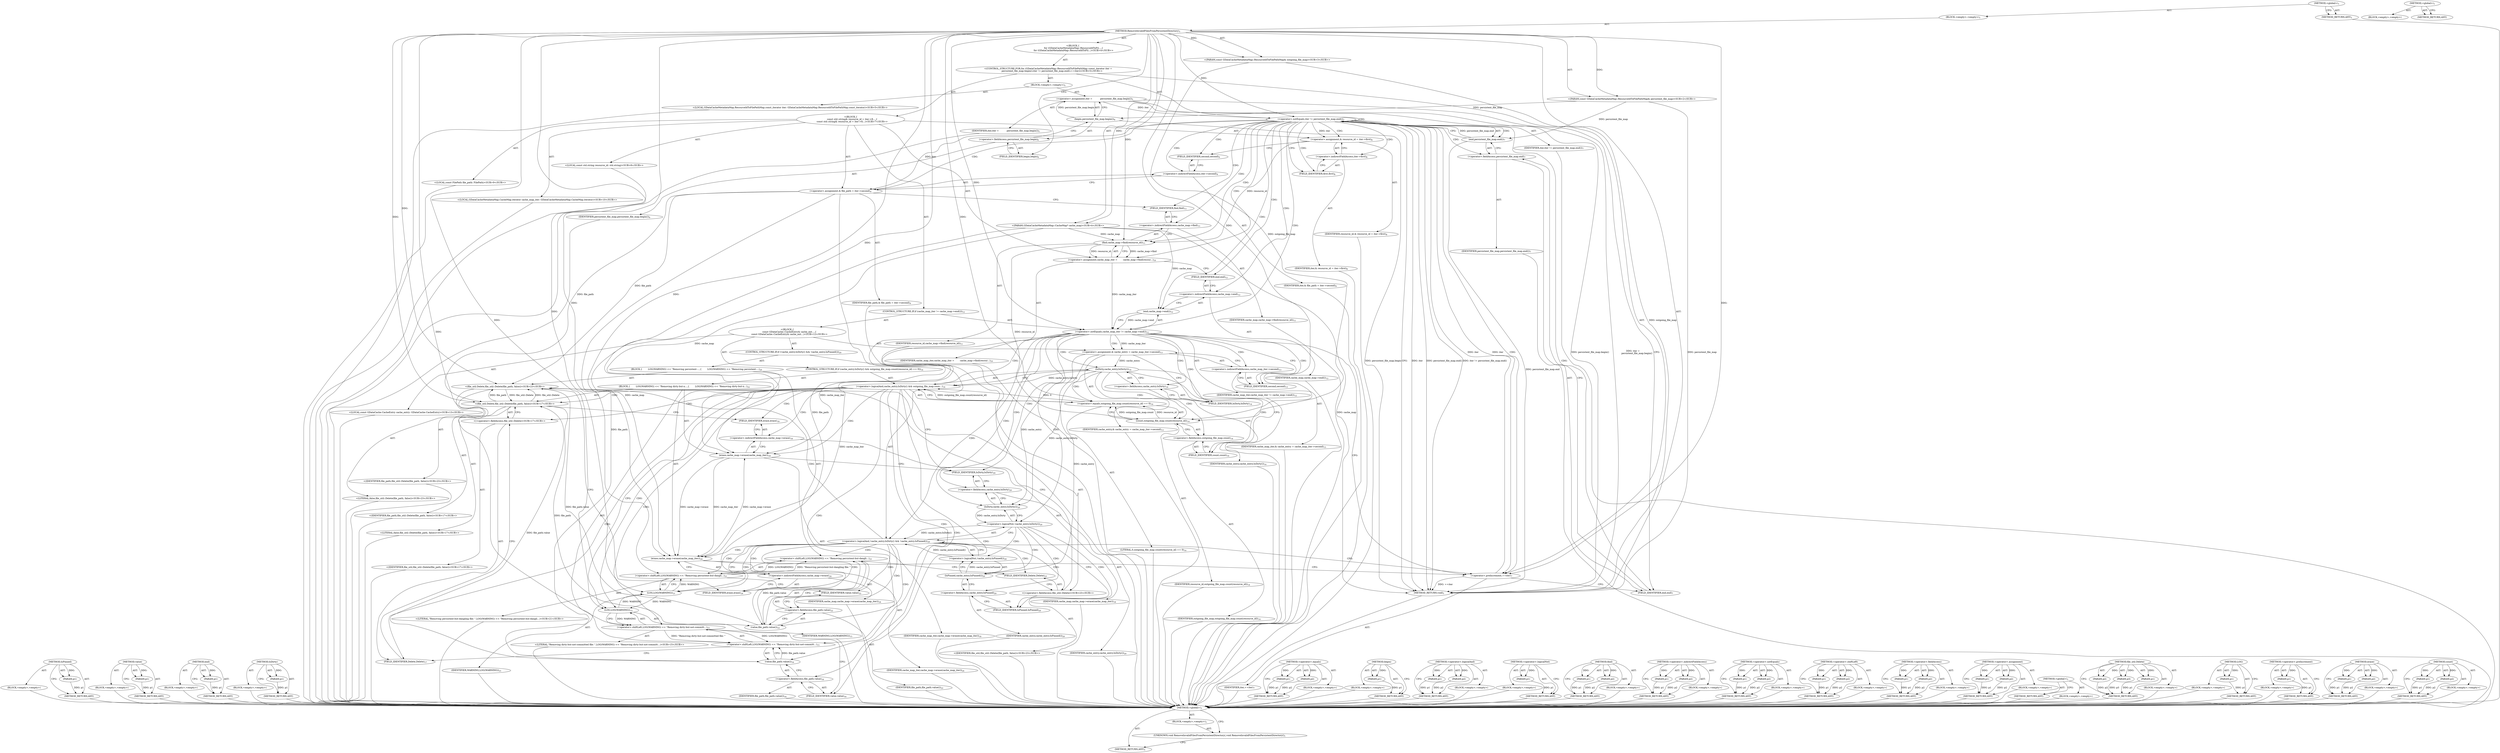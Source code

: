 digraph "&lt;global&gt;" {
vulnerable_251 [label=<(METHOD,IsPinned)>];
vulnerable_252 [label=<(PARAM,p1)>];
vulnerable_253 [label=<(BLOCK,&lt;empty&gt;,&lt;empty&gt;)>];
vulnerable_254 [label=<(METHOD_RETURN,ANY)>];
vulnerable_232 [label=<(METHOD,value)>];
vulnerable_233 [label=<(PARAM,p1)>];
vulnerable_234 [label=<(BLOCK,&lt;empty&gt;,&lt;empty&gt;)>];
vulnerable_235 [label=<(METHOD_RETURN,ANY)>];
vulnerable_186 [label=<(METHOD,end)>];
vulnerable_187 [label=<(PARAM,p1)>];
vulnerable_188 [label=<(BLOCK,&lt;empty&gt;,&lt;empty&gt;)>];
vulnerable_189 [label=<(METHOD_RETURN,ANY)>];
vulnerable_209 [label=<(METHOD,IsDirty)>];
vulnerable_210 [label=<(PARAM,p1)>];
vulnerable_211 [label=<(BLOCK,&lt;empty&gt;,&lt;empty&gt;)>];
vulnerable_212 [label=<(METHOD_RETURN,ANY)>];
vulnerable_6 [label=<(METHOD,&lt;global&gt;)<SUB>1</SUB>>];
vulnerable_7 [label=<(BLOCK,&lt;empty&gt;,&lt;empty&gt;)<SUB>1</SUB>>];
vulnerable_8 [label=<(METHOD,RemoveInvalidFilesFromPersistentDirectory)<SUB>1</SUB>>];
vulnerable_9 [label="<(PARAM,const GDataCacheMetadataMap::ResourceIdToFilePathMap&amp; persistent_file_map)<SUB>2</SUB>>"];
vulnerable_10 [label="<(PARAM,const GDataCacheMetadataMap::ResourceIdToFilePathMap&amp; outgoing_file_map)<SUB>3</SUB>>"];
vulnerable_11 [label="<(PARAM,GDataCacheMetadataMap::CacheMap* cache_map)<SUB>4</SUB>>"];
vulnerable_12 [label="<(BLOCK,{
  for (GDataCacheMetadataMap::ResourceIdToFil...,{
  for (GDataCacheMetadataMap::ResourceIdToFil...)<SUB>4</SUB>>"];
vulnerable_13 [label="<(CONTROL_STRUCTURE,FOR,for (GDataCacheMetadataMap::ResourceIdToFilePathMap::const_iterator iter =
           persistent_file_map.begin();iter != persistent_file_map.end();++iter))<SUB>5</SUB>>"];
vulnerable_14 [label=<(BLOCK,&lt;empty&gt;,&lt;empty&gt;)<SUB>5</SUB>>];
vulnerable_15 [label="<(LOCAL,GDataCacheMetadataMap.ResourceIdToFilePathMap.const_iterator iter: GDataCacheMetadataMap.ResourceIdToFilePathMap.const_iterator)<SUB>5</SUB>>"];
vulnerable_16 [label=<(&lt;operator&gt;.assignment,iter =
           persistent_file_map.begin())<SUB>5</SUB>>];
vulnerable_17 [label=<(IDENTIFIER,iter,iter =
           persistent_file_map.begin())<SUB>5</SUB>>];
vulnerable_18 [label=<(begin,persistent_file_map.begin())<SUB>6</SUB>>];
vulnerable_19 [label=<(&lt;operator&gt;.fieldAccess,persistent_file_map.begin)<SUB>6</SUB>>];
vulnerable_20 [label=<(IDENTIFIER,persistent_file_map,persistent_file_map.begin())<SUB>6</SUB>>];
vulnerable_21 [label=<(FIELD_IDENTIFIER,begin,begin)<SUB>6</SUB>>];
vulnerable_22 [label=<(&lt;operator&gt;.notEquals,iter != persistent_file_map.end())<SUB>7</SUB>>];
vulnerable_23 [label=<(IDENTIFIER,iter,iter != persistent_file_map.end())<SUB>7</SUB>>];
vulnerable_24 [label=<(end,persistent_file_map.end())<SUB>7</SUB>>];
vulnerable_25 [label=<(&lt;operator&gt;.fieldAccess,persistent_file_map.end)<SUB>7</SUB>>];
vulnerable_26 [label=<(IDENTIFIER,persistent_file_map,persistent_file_map.end())<SUB>7</SUB>>];
vulnerable_27 [label=<(FIELD_IDENTIFIER,end,end)<SUB>7</SUB>>];
vulnerable_28 [label=<(&lt;operator&gt;.preIncrement,++iter)<SUB>7</SUB>>];
vulnerable_29 [label=<(IDENTIFIER,iter,++iter)<SUB>7</SUB>>];
vulnerable_30 [label="<(BLOCK,{
    const std::string&amp; resource_id = iter-&gt;fi...,{
    const std::string&amp; resource_id = iter-&gt;fi...)<SUB>7</SUB>>"];
vulnerable_31 [label="<(LOCAL,const std.string resource_id: std.string)<SUB>8</SUB>>"];
vulnerable_32 [label=<(&lt;operator&gt;.assignment,&amp; resource_id = iter-&gt;first)<SUB>8</SUB>>];
vulnerable_33 [label=<(IDENTIFIER,resource_id,&amp; resource_id = iter-&gt;first)<SUB>8</SUB>>];
vulnerable_34 [label=<(&lt;operator&gt;.indirectFieldAccess,iter-&gt;first)<SUB>8</SUB>>];
vulnerable_35 [label=<(IDENTIFIER,iter,&amp; resource_id = iter-&gt;first)<SUB>8</SUB>>];
vulnerable_36 [label=<(FIELD_IDENTIFIER,first,first)<SUB>8</SUB>>];
vulnerable_37 [label="<(LOCAL,const FilePath file_path: FilePath)<SUB>9</SUB>>"];
vulnerable_38 [label=<(&lt;operator&gt;.assignment,&amp; file_path = iter-&gt;second)<SUB>9</SUB>>];
vulnerable_39 [label=<(IDENTIFIER,file_path,&amp; file_path = iter-&gt;second)<SUB>9</SUB>>];
vulnerable_40 [label=<(&lt;operator&gt;.indirectFieldAccess,iter-&gt;second)<SUB>9</SUB>>];
vulnerable_41 [label=<(IDENTIFIER,iter,&amp; file_path = iter-&gt;second)<SUB>9</SUB>>];
vulnerable_42 [label=<(FIELD_IDENTIFIER,second,second)<SUB>9</SUB>>];
vulnerable_43 [label="<(LOCAL,GDataCacheMetadataMap.CacheMap.iterator cache_map_iter: GDataCacheMetadataMap.CacheMap.iterator)<SUB>10</SUB>>"];
vulnerable_44 [label=<(&lt;operator&gt;.assignment,cache_map_iter =
        cache_map-&gt;find(resour...)<SUB>10</SUB>>];
vulnerable_45 [label=<(IDENTIFIER,cache_map_iter,cache_map_iter =
        cache_map-&gt;find(resour...)<SUB>10</SUB>>];
vulnerable_46 [label=<(find,cache_map-&gt;find(resource_id))<SUB>11</SUB>>];
vulnerable_47 [label=<(&lt;operator&gt;.indirectFieldAccess,cache_map-&gt;find)<SUB>11</SUB>>];
vulnerable_48 [label=<(IDENTIFIER,cache_map,cache_map-&gt;find(resource_id))<SUB>11</SUB>>];
vulnerable_49 [label=<(FIELD_IDENTIFIER,find,find)<SUB>11</SUB>>];
vulnerable_50 [label=<(IDENTIFIER,resource_id,cache_map-&gt;find(resource_id))<SUB>11</SUB>>];
vulnerable_51 [label=<(CONTROL_STRUCTURE,IF,if (cache_map_iter != cache_map-&gt;end()))<SUB>12</SUB>>];
vulnerable_52 [label=<(&lt;operator&gt;.notEquals,cache_map_iter != cache_map-&gt;end())<SUB>12</SUB>>];
vulnerable_53 [label=<(IDENTIFIER,cache_map_iter,cache_map_iter != cache_map-&gt;end())<SUB>12</SUB>>];
vulnerable_54 [label=<(end,cache_map-&gt;end())<SUB>12</SUB>>];
vulnerable_55 [label=<(&lt;operator&gt;.indirectFieldAccess,cache_map-&gt;end)<SUB>12</SUB>>];
vulnerable_56 [label=<(IDENTIFIER,cache_map,cache_map-&gt;end())<SUB>12</SUB>>];
vulnerable_57 [label=<(FIELD_IDENTIFIER,end,end)<SUB>12</SUB>>];
vulnerable_58 [label="<(BLOCK,{
      const GDataCache::CacheEntry&amp; cache_ent...,{
      const GDataCache::CacheEntry&amp; cache_ent...)<SUB>12</SUB>>"];
vulnerable_59 [label="<(LOCAL,const GDataCache.CacheEntry cache_entry: GDataCache.CacheEntry)<SUB>13</SUB>>"];
vulnerable_60 [label=<(&lt;operator&gt;.assignment,&amp; cache_entry = cache_map_iter-&gt;second)<SUB>13</SUB>>];
vulnerable_61 [label=<(IDENTIFIER,cache_entry,&amp; cache_entry = cache_map_iter-&gt;second)<SUB>13</SUB>>];
vulnerable_62 [label=<(&lt;operator&gt;.indirectFieldAccess,cache_map_iter-&gt;second)<SUB>13</SUB>>];
vulnerable_63 [label=<(IDENTIFIER,cache_map_iter,&amp; cache_entry = cache_map_iter-&gt;second)<SUB>13</SUB>>];
vulnerable_64 [label=<(FIELD_IDENTIFIER,second,second)<SUB>13</SUB>>];
vulnerable_65 [label=<(CONTROL_STRUCTURE,IF,if (cache_entry.IsDirty() &amp;&amp; outgoing_file_map.count(resource_id) == 0))<SUB>14</SUB>>];
vulnerable_66 [label=<(&lt;operator&gt;.logicalAnd,cache_entry.IsDirty() &amp;&amp; outgoing_file_map.coun...)<SUB>14</SUB>>];
vulnerable_67 [label=<(IsDirty,cache_entry.IsDirty())<SUB>14</SUB>>];
vulnerable_68 [label=<(&lt;operator&gt;.fieldAccess,cache_entry.IsDirty)<SUB>14</SUB>>];
vulnerable_69 [label=<(IDENTIFIER,cache_entry,cache_entry.IsDirty())<SUB>14</SUB>>];
vulnerable_70 [label=<(FIELD_IDENTIFIER,IsDirty,IsDirty)<SUB>14</SUB>>];
vulnerable_71 [label=<(&lt;operator&gt;.equals,outgoing_file_map.count(resource_id) == 0)<SUB>14</SUB>>];
vulnerable_72 [label=<(count,outgoing_file_map.count(resource_id))<SUB>14</SUB>>];
vulnerable_73 [label=<(&lt;operator&gt;.fieldAccess,outgoing_file_map.count)<SUB>14</SUB>>];
vulnerable_74 [label=<(IDENTIFIER,outgoing_file_map,outgoing_file_map.count(resource_id))<SUB>14</SUB>>];
vulnerable_75 [label=<(FIELD_IDENTIFIER,count,count)<SUB>14</SUB>>];
vulnerable_76 [label=<(IDENTIFIER,resource_id,outgoing_file_map.count(resource_id))<SUB>14</SUB>>];
vulnerable_77 [label=<(LITERAL,0,outgoing_file_map.count(resource_id) == 0)<SUB>14</SUB>>];
vulnerable_78 [label=<(BLOCK,{
        LOG(WARNING) &lt;&lt; &quot;Removing dirty-but-n...,{
        LOG(WARNING) &lt;&lt; &quot;Removing dirty-but-n...)<SUB>14</SUB>>];
vulnerable_79 [label=<(&lt;operator&gt;.shiftLeft,LOG(WARNING) &lt;&lt; &quot;Removing dirty-but-not-committ...)<SUB>15</SUB>>];
vulnerable_80 [label=<(&lt;operator&gt;.shiftLeft,LOG(WARNING) &lt;&lt; &quot;Removing dirty-but-not-committ...)<SUB>15</SUB>>];
vulnerable_81 [label=<(LOG,LOG(WARNING))<SUB>15</SUB>>];
vulnerable_82 [label=<(IDENTIFIER,WARNING,LOG(WARNING))<SUB>15</SUB>>];
vulnerable_83 [label="<(LITERAL,&quot;Removing dirty-but-not-committed file: &quot;,LOG(WARNING) &lt;&lt; &quot;Removing dirty-but-not-committ...)<SUB>15</SUB>>"];
vulnerable_84 [label=<(value,file_path.value())<SUB>16</SUB>>];
vulnerable_85 [label=<(&lt;operator&gt;.fieldAccess,file_path.value)<SUB>16</SUB>>];
vulnerable_86 [label=<(IDENTIFIER,file_path,file_path.value())<SUB>16</SUB>>];
vulnerable_87 [label=<(FIELD_IDENTIFIER,value,value)<SUB>16</SUB>>];
vulnerable_88 [label="<(file_util.Delete,file_util::Delete(file_path, false))<SUB>17</SUB>>"];
vulnerable_89 [label="<(&lt;operator&gt;.fieldAccess,file_util::Delete)<SUB>17</SUB>>"];
vulnerable_90 [label="<(IDENTIFIER,file_util,file_util::Delete(file_path, false))<SUB>17</SUB>>"];
vulnerable_91 [label=<(FIELD_IDENTIFIER,Delete,Delete)<SUB>17</SUB>>];
vulnerable_92 [label="<(IDENTIFIER,file_path,file_util::Delete(file_path, false))<SUB>17</SUB>>"];
vulnerable_93 [label="<(LITERAL,false,file_util::Delete(file_path, false))<SUB>17</SUB>>"];
vulnerable_94 [label=<(erase,cache_map-&gt;erase(cache_map_iter))<SUB>18</SUB>>];
vulnerable_95 [label=<(&lt;operator&gt;.indirectFieldAccess,cache_map-&gt;erase)<SUB>18</SUB>>];
vulnerable_96 [label=<(IDENTIFIER,cache_map,cache_map-&gt;erase(cache_map_iter))<SUB>18</SUB>>];
vulnerable_97 [label=<(FIELD_IDENTIFIER,erase,erase)<SUB>18</SUB>>];
vulnerable_98 [label=<(IDENTIFIER,cache_map_iter,cache_map-&gt;erase(cache_map_iter))<SUB>18</SUB>>];
vulnerable_99 [label=<(CONTROL_STRUCTURE,IF,if (!cache_entry.IsDirty() &amp;&amp; !cache_entry.IsPinned()))<SUB>20</SUB>>];
vulnerable_100 [label=<(&lt;operator&gt;.logicalAnd,!cache_entry.IsDirty() &amp;&amp; !cache_entry.IsPinned())<SUB>20</SUB>>];
vulnerable_101 [label=<(&lt;operator&gt;.logicalNot,!cache_entry.IsDirty())<SUB>20</SUB>>];
vulnerable_102 [label=<(IsDirty,cache_entry.IsDirty())<SUB>20</SUB>>];
vulnerable_103 [label=<(&lt;operator&gt;.fieldAccess,cache_entry.IsDirty)<SUB>20</SUB>>];
vulnerable_104 [label=<(IDENTIFIER,cache_entry,cache_entry.IsDirty())<SUB>20</SUB>>];
vulnerable_105 [label=<(FIELD_IDENTIFIER,IsDirty,IsDirty)<SUB>20</SUB>>];
vulnerable_106 [label=<(&lt;operator&gt;.logicalNot,!cache_entry.IsPinned())<SUB>20</SUB>>];
vulnerable_107 [label=<(IsPinned,cache_entry.IsPinned())<SUB>20</SUB>>];
vulnerable_108 [label=<(&lt;operator&gt;.fieldAccess,cache_entry.IsPinned)<SUB>20</SUB>>];
vulnerable_109 [label=<(IDENTIFIER,cache_entry,cache_entry.IsPinned())<SUB>20</SUB>>];
vulnerable_110 [label=<(FIELD_IDENTIFIER,IsPinned,IsPinned)<SUB>20</SUB>>];
vulnerable_111 [label=<(BLOCK,{
        LOG(WARNING) &lt;&lt; &quot;Removing persistent-...,{
        LOG(WARNING) &lt;&lt; &quot;Removing persistent-...)<SUB>20</SUB>>];
vulnerable_112 [label=<(&lt;operator&gt;.shiftLeft,LOG(WARNING) &lt;&lt; &quot;Removing persistent-but-dangli...)<SUB>21</SUB>>];
vulnerable_113 [label=<(&lt;operator&gt;.shiftLeft,LOG(WARNING) &lt;&lt; &quot;Removing persistent-but-dangli...)<SUB>21</SUB>>];
vulnerable_114 [label=<(LOG,LOG(WARNING))<SUB>21</SUB>>];
vulnerable_115 [label=<(IDENTIFIER,WARNING,LOG(WARNING))<SUB>21</SUB>>];
vulnerable_116 [label="<(LITERAL,&quot;Removing persistent-but-dangling file: &quot;,LOG(WARNING) &lt;&lt; &quot;Removing persistent-but-dangli...)<SUB>21</SUB>>"];
vulnerable_117 [label=<(value,file_path.value())<SUB>22</SUB>>];
vulnerable_118 [label=<(&lt;operator&gt;.fieldAccess,file_path.value)<SUB>22</SUB>>];
vulnerable_119 [label=<(IDENTIFIER,file_path,file_path.value())<SUB>22</SUB>>];
vulnerable_120 [label=<(FIELD_IDENTIFIER,value,value)<SUB>22</SUB>>];
vulnerable_121 [label="<(file_util.Delete,file_util::Delete(file_path, false))<SUB>23</SUB>>"];
vulnerable_122 [label="<(&lt;operator&gt;.fieldAccess,file_util::Delete)<SUB>23</SUB>>"];
vulnerable_123 [label="<(IDENTIFIER,file_util,file_util::Delete(file_path, false))<SUB>23</SUB>>"];
vulnerable_124 [label=<(FIELD_IDENTIFIER,Delete,Delete)<SUB>23</SUB>>];
vulnerable_125 [label="<(IDENTIFIER,file_path,file_util::Delete(file_path, false))<SUB>23</SUB>>"];
vulnerable_126 [label="<(LITERAL,false,file_util::Delete(file_path, false))<SUB>23</SUB>>"];
vulnerable_127 [label=<(erase,cache_map-&gt;erase(cache_map_iter))<SUB>24</SUB>>];
vulnerable_128 [label=<(&lt;operator&gt;.indirectFieldAccess,cache_map-&gt;erase)<SUB>24</SUB>>];
vulnerable_129 [label=<(IDENTIFIER,cache_map,cache_map-&gt;erase(cache_map_iter))<SUB>24</SUB>>];
vulnerable_130 [label=<(FIELD_IDENTIFIER,erase,erase)<SUB>24</SUB>>];
vulnerable_131 [label=<(IDENTIFIER,cache_map_iter,cache_map-&gt;erase(cache_map_iter))<SUB>24</SUB>>];
vulnerable_132 [label=<(METHOD_RETURN,void)<SUB>1</SUB>>];
vulnerable_134 [label=<(METHOD_RETURN,ANY)<SUB>1</SUB>>];
vulnerable_213 [label=<(METHOD,&lt;operator&gt;.equals)>];
vulnerable_214 [label=<(PARAM,p1)>];
vulnerable_215 [label=<(PARAM,p2)>];
vulnerable_216 [label=<(BLOCK,&lt;empty&gt;,&lt;empty&gt;)>];
vulnerable_217 [label=<(METHOD_RETURN,ANY)>];
vulnerable_172 [label=<(METHOD,begin)>];
vulnerable_173 [label=<(PARAM,p1)>];
vulnerable_174 [label=<(BLOCK,&lt;empty&gt;,&lt;empty&gt;)>];
vulnerable_175 [label=<(METHOD_RETURN,ANY)>];
vulnerable_204 [label=<(METHOD,&lt;operator&gt;.logicalAnd)>];
vulnerable_205 [label=<(PARAM,p1)>];
vulnerable_206 [label=<(PARAM,p2)>];
vulnerable_207 [label=<(BLOCK,&lt;empty&gt;,&lt;empty&gt;)>];
vulnerable_208 [label=<(METHOD_RETURN,ANY)>];
vulnerable_247 [label=<(METHOD,&lt;operator&gt;.logicalNot)>];
vulnerable_248 [label=<(PARAM,p1)>];
vulnerable_249 [label=<(BLOCK,&lt;empty&gt;,&lt;empty&gt;)>];
vulnerable_250 [label=<(METHOD_RETURN,ANY)>];
vulnerable_199 [label=<(METHOD,find)>];
vulnerable_200 [label=<(PARAM,p1)>];
vulnerable_201 [label=<(PARAM,p2)>];
vulnerable_202 [label=<(BLOCK,&lt;empty&gt;,&lt;empty&gt;)>];
vulnerable_203 [label=<(METHOD_RETURN,ANY)>];
vulnerable_194 [label=<(METHOD,&lt;operator&gt;.indirectFieldAccess)>];
vulnerable_195 [label=<(PARAM,p1)>];
vulnerable_196 [label=<(PARAM,p2)>];
vulnerable_197 [label=<(BLOCK,&lt;empty&gt;,&lt;empty&gt;)>];
vulnerable_198 [label=<(METHOD_RETURN,ANY)>];
vulnerable_181 [label=<(METHOD,&lt;operator&gt;.notEquals)>];
vulnerable_182 [label=<(PARAM,p1)>];
vulnerable_183 [label=<(PARAM,p2)>];
vulnerable_184 [label=<(BLOCK,&lt;empty&gt;,&lt;empty&gt;)>];
vulnerable_185 [label=<(METHOD_RETURN,ANY)>];
vulnerable_223 [label=<(METHOD,&lt;operator&gt;.shiftLeft)>];
vulnerable_224 [label=<(PARAM,p1)>];
vulnerable_225 [label=<(PARAM,p2)>];
vulnerable_226 [label=<(BLOCK,&lt;empty&gt;,&lt;empty&gt;)>];
vulnerable_227 [label=<(METHOD_RETURN,ANY)>];
vulnerable_176 [label=<(METHOD,&lt;operator&gt;.fieldAccess)>];
vulnerable_177 [label=<(PARAM,p1)>];
vulnerable_178 [label=<(PARAM,p2)>];
vulnerable_179 [label=<(BLOCK,&lt;empty&gt;,&lt;empty&gt;)>];
vulnerable_180 [label=<(METHOD_RETURN,ANY)>];
vulnerable_167 [label=<(METHOD,&lt;operator&gt;.assignment)>];
vulnerable_168 [label=<(PARAM,p1)>];
vulnerable_169 [label=<(PARAM,p2)>];
vulnerable_170 [label=<(BLOCK,&lt;empty&gt;,&lt;empty&gt;)>];
vulnerable_171 [label=<(METHOD_RETURN,ANY)>];
vulnerable_161 [label=<(METHOD,&lt;global&gt;)<SUB>1</SUB>>];
vulnerable_162 [label=<(BLOCK,&lt;empty&gt;,&lt;empty&gt;)>];
vulnerable_163 [label=<(METHOD_RETURN,ANY)>];
vulnerable_236 [label=<(METHOD,file_util.Delete)>];
vulnerable_237 [label=<(PARAM,p1)>];
vulnerable_238 [label=<(PARAM,p2)>];
vulnerable_239 [label=<(PARAM,p3)>];
vulnerable_240 [label=<(BLOCK,&lt;empty&gt;,&lt;empty&gt;)>];
vulnerable_241 [label=<(METHOD_RETURN,ANY)>];
vulnerable_228 [label=<(METHOD,LOG)>];
vulnerable_229 [label=<(PARAM,p1)>];
vulnerable_230 [label=<(BLOCK,&lt;empty&gt;,&lt;empty&gt;)>];
vulnerable_231 [label=<(METHOD_RETURN,ANY)>];
vulnerable_190 [label=<(METHOD,&lt;operator&gt;.preIncrement)>];
vulnerable_191 [label=<(PARAM,p1)>];
vulnerable_192 [label=<(BLOCK,&lt;empty&gt;,&lt;empty&gt;)>];
vulnerable_193 [label=<(METHOD_RETURN,ANY)>];
vulnerable_242 [label=<(METHOD,erase)>];
vulnerable_243 [label=<(PARAM,p1)>];
vulnerable_244 [label=<(PARAM,p2)>];
vulnerable_245 [label=<(BLOCK,&lt;empty&gt;,&lt;empty&gt;)>];
vulnerable_246 [label=<(METHOD_RETURN,ANY)>];
vulnerable_218 [label=<(METHOD,count)>];
vulnerable_219 [label=<(PARAM,p1)>];
vulnerable_220 [label=<(PARAM,p2)>];
vulnerable_221 [label=<(BLOCK,&lt;empty&gt;,&lt;empty&gt;)>];
vulnerable_222 [label=<(METHOD_RETURN,ANY)>];
fixed_6 [label=<(METHOD,&lt;global&gt;)<SUB>1</SUB>>];
fixed_7 [label=<(BLOCK,&lt;empty&gt;,&lt;empty&gt;)<SUB>1</SUB>>];
fixed_8 [label=<(UNKNOWN,void RemoveInvalidFilesFromPersistentDirectory(,void RemoveInvalidFilesFromPersistentDirectory()<SUB>1</SUB>>];
fixed_9 [label=<(METHOD_RETURN,ANY)<SUB>1</SUB>>];
fixed_14 [label=<(METHOD,&lt;global&gt;)<SUB>1</SUB>>];
fixed_15 [label=<(BLOCK,&lt;empty&gt;,&lt;empty&gt;)>];
fixed_16 [label=<(METHOD_RETURN,ANY)>];
vulnerable_251 -> vulnerable_252  [key=0, label="AST: "];
vulnerable_251 -> vulnerable_252  [key=1, label="DDG: "];
vulnerable_251 -> vulnerable_253  [key=0, label="AST: "];
vulnerable_251 -> vulnerable_254  [key=0, label="AST: "];
vulnerable_251 -> vulnerable_254  [key=1, label="CFG: "];
vulnerable_252 -> vulnerable_254  [key=0, label="DDG: p1"];
vulnerable_253 -> fixed_6  [key=0];
vulnerable_254 -> fixed_6  [key=0];
vulnerable_232 -> vulnerable_233  [key=0, label="AST: "];
vulnerable_232 -> vulnerable_233  [key=1, label="DDG: "];
vulnerable_232 -> vulnerable_234  [key=0, label="AST: "];
vulnerable_232 -> vulnerable_235  [key=0, label="AST: "];
vulnerable_232 -> vulnerable_235  [key=1, label="CFG: "];
vulnerable_233 -> vulnerable_235  [key=0, label="DDG: p1"];
vulnerable_234 -> fixed_6  [key=0];
vulnerable_235 -> fixed_6  [key=0];
vulnerable_186 -> vulnerable_187  [key=0, label="AST: "];
vulnerable_186 -> vulnerable_187  [key=1, label="DDG: "];
vulnerable_186 -> vulnerable_188  [key=0, label="AST: "];
vulnerable_186 -> vulnerable_189  [key=0, label="AST: "];
vulnerable_186 -> vulnerable_189  [key=1, label="CFG: "];
vulnerable_187 -> vulnerable_189  [key=0, label="DDG: p1"];
vulnerable_188 -> fixed_6  [key=0];
vulnerable_189 -> fixed_6  [key=0];
vulnerable_209 -> vulnerable_210  [key=0, label="AST: "];
vulnerable_209 -> vulnerable_210  [key=1, label="DDG: "];
vulnerable_209 -> vulnerable_211  [key=0, label="AST: "];
vulnerable_209 -> vulnerable_212  [key=0, label="AST: "];
vulnerable_209 -> vulnerable_212  [key=1, label="CFG: "];
vulnerable_210 -> vulnerable_212  [key=0, label="DDG: p1"];
vulnerable_211 -> fixed_6  [key=0];
vulnerable_212 -> fixed_6  [key=0];
vulnerable_6 -> vulnerable_7  [key=0, label="AST: "];
vulnerable_6 -> vulnerable_134  [key=0, label="AST: "];
vulnerable_6 -> vulnerable_134  [key=1, label="CFG: "];
vulnerable_7 -> vulnerable_8  [key=0, label="AST: "];
vulnerable_8 -> vulnerable_9  [key=0, label="AST: "];
vulnerable_8 -> vulnerable_9  [key=1, label="DDG: "];
vulnerable_8 -> vulnerable_10  [key=0, label="AST: "];
vulnerable_8 -> vulnerable_10  [key=1, label="DDG: "];
vulnerable_8 -> vulnerable_11  [key=0, label="AST: "];
vulnerable_8 -> vulnerable_11  [key=1, label="DDG: "];
vulnerable_8 -> vulnerable_12  [key=0, label="AST: "];
vulnerable_8 -> vulnerable_132  [key=0, label="AST: "];
vulnerable_8 -> vulnerable_21  [key=0, label="CFG: "];
vulnerable_8 -> vulnerable_22  [key=0, label="DDG: "];
vulnerable_8 -> vulnerable_28  [key=0, label="DDG: "];
vulnerable_8 -> vulnerable_46  [key=0, label="DDG: "];
vulnerable_8 -> vulnerable_52  [key=0, label="DDG: "];
vulnerable_8 -> vulnerable_71  [key=0, label="DDG: "];
vulnerable_8 -> vulnerable_88  [key=0, label="DDG: "];
vulnerable_8 -> vulnerable_94  [key=0, label="DDG: "];
vulnerable_8 -> vulnerable_121  [key=0, label="DDG: "];
vulnerable_8 -> vulnerable_127  [key=0, label="DDG: "];
vulnerable_8 -> vulnerable_72  [key=0, label="DDG: "];
vulnerable_8 -> vulnerable_80  [key=0, label="DDG: "];
vulnerable_8 -> vulnerable_113  [key=0, label="DDG: "];
vulnerable_8 -> vulnerable_81  [key=0, label="DDG: "];
vulnerable_8 -> vulnerable_114  [key=0, label="DDG: "];
vulnerable_9 -> vulnerable_132  [key=0, label="DDG: persistent_file_map"];
vulnerable_9 -> vulnerable_24  [key=0, label="DDG: persistent_file_map"];
vulnerable_9 -> vulnerable_18  [key=0, label="DDG: persistent_file_map"];
vulnerable_10 -> vulnerable_132  [key=0, label="DDG: outgoing_file_map"];
vulnerable_10 -> vulnerable_72  [key=0, label="DDG: outgoing_file_map"];
vulnerable_11 -> vulnerable_132  [key=0, label="DDG: cache_map"];
vulnerable_11 -> vulnerable_46  [key=0, label="DDG: cache_map"];
vulnerable_11 -> vulnerable_54  [key=0, label="DDG: cache_map"];
vulnerable_11 -> vulnerable_94  [key=0, label="DDG: cache_map"];
vulnerable_11 -> vulnerable_127  [key=0, label="DDG: cache_map"];
vulnerable_12 -> vulnerable_13  [key=0, label="AST: "];
vulnerable_13 -> vulnerable_14  [key=0, label="AST: "];
vulnerable_13 -> vulnerable_22  [key=0, label="AST: "];
vulnerable_13 -> vulnerable_28  [key=0, label="AST: "];
vulnerable_13 -> vulnerable_30  [key=0, label="AST: "];
vulnerable_14 -> vulnerable_15  [key=0, label="AST: "];
vulnerable_14 -> vulnerable_16  [key=0, label="AST: "];
vulnerable_15 -> fixed_6  [key=0];
vulnerable_16 -> vulnerable_17  [key=0, label="AST: "];
vulnerable_16 -> vulnerable_18  [key=0, label="AST: "];
vulnerable_16 -> vulnerable_27  [key=0, label="CFG: "];
vulnerable_16 -> vulnerable_132  [key=0, label="DDG: persistent_file_map.begin()"];
vulnerable_16 -> vulnerable_132  [key=1, label="DDG: iter =
           persistent_file_map.begin()"];
vulnerable_16 -> vulnerable_22  [key=0, label="DDG: iter"];
vulnerable_17 -> fixed_6  [key=0];
vulnerable_18 -> vulnerable_19  [key=0, label="AST: "];
vulnerable_18 -> vulnerable_16  [key=0, label="CFG: "];
vulnerable_18 -> vulnerable_16  [key=1, label="DDG: persistent_file_map.begin"];
vulnerable_18 -> vulnerable_132  [key=0, label="DDG: persistent_file_map.begin"];
vulnerable_19 -> vulnerable_20  [key=0, label="AST: "];
vulnerable_19 -> vulnerable_21  [key=0, label="AST: "];
vulnerable_19 -> vulnerable_18  [key=0, label="CFG: "];
vulnerable_20 -> fixed_6  [key=0];
vulnerable_21 -> vulnerable_19  [key=0, label="CFG: "];
vulnerable_22 -> vulnerable_23  [key=0, label="AST: "];
vulnerable_22 -> vulnerable_24  [key=0, label="AST: "];
vulnerable_22 -> vulnerable_24  [key=1, label="CDG: "];
vulnerable_22 -> vulnerable_132  [key=0, label="CFG: "];
vulnerable_22 -> vulnerable_132  [key=1, label="DDG: iter"];
vulnerable_22 -> vulnerable_132  [key=2, label="DDG: persistent_file_map.end()"];
vulnerable_22 -> vulnerable_132  [key=3, label="DDG: iter != persistent_file_map.end()"];
vulnerable_22 -> vulnerable_36  [key=0, label="CFG: "];
vulnerable_22 -> vulnerable_36  [key=1, label="CDG: "];
vulnerable_22 -> vulnerable_28  [key=0, label="DDG: iter"];
vulnerable_22 -> vulnerable_28  [key=1, label="CDG: "];
vulnerable_22 -> vulnerable_32  [key=0, label="DDG: iter"];
vulnerable_22 -> vulnerable_32  [key=1, label="CDG: "];
vulnerable_22 -> vulnerable_38  [key=0, label="DDG: iter"];
vulnerable_22 -> vulnerable_38  [key=1, label="CDG: "];
vulnerable_22 -> vulnerable_34  [key=0, label="CDG: "];
vulnerable_22 -> vulnerable_42  [key=0, label="CDG: "];
vulnerable_22 -> vulnerable_57  [key=0, label="CDG: "];
vulnerable_22 -> vulnerable_52  [key=0, label="CDG: "];
vulnerable_22 -> vulnerable_25  [key=0, label="CDG: "];
vulnerable_22 -> vulnerable_27  [key=0, label="CDG: "];
vulnerable_22 -> vulnerable_40  [key=0, label="CDG: "];
vulnerable_22 -> vulnerable_44  [key=0, label="CDG: "];
vulnerable_22 -> vulnerable_54  [key=0, label="CDG: "];
vulnerable_22 -> vulnerable_47  [key=0, label="CDG: "];
vulnerable_22 -> vulnerable_49  [key=0, label="CDG: "];
vulnerable_22 -> vulnerable_46  [key=0, label="CDG: "];
vulnerable_22 -> vulnerable_22  [key=0, label="CDG: "];
vulnerable_22 -> vulnerable_55  [key=0, label="CDG: "];
vulnerable_23 -> fixed_6  [key=0];
vulnerable_24 -> vulnerable_25  [key=0, label="AST: "];
vulnerable_24 -> vulnerable_22  [key=0, label="CFG: "];
vulnerable_24 -> vulnerable_22  [key=1, label="DDG: persistent_file_map.end"];
vulnerable_24 -> vulnerable_132  [key=0, label="DDG: persistent_file_map.end"];
vulnerable_25 -> vulnerable_26  [key=0, label="AST: "];
vulnerable_25 -> vulnerable_27  [key=0, label="AST: "];
vulnerable_25 -> vulnerable_24  [key=0, label="CFG: "];
vulnerable_26 -> fixed_6  [key=0];
vulnerable_27 -> vulnerable_25  [key=0, label="CFG: "];
vulnerable_28 -> vulnerable_29  [key=0, label="AST: "];
vulnerable_28 -> vulnerable_27  [key=0, label="CFG: "];
vulnerable_28 -> vulnerable_132  [key=0, label="DDG: ++iter"];
vulnerable_28 -> vulnerable_22  [key=0, label="DDG: iter"];
vulnerable_29 -> fixed_6  [key=0];
vulnerable_30 -> vulnerable_31  [key=0, label="AST: "];
vulnerable_30 -> vulnerable_32  [key=0, label="AST: "];
vulnerable_30 -> vulnerable_37  [key=0, label="AST: "];
vulnerable_30 -> vulnerable_38  [key=0, label="AST: "];
vulnerable_30 -> vulnerable_43  [key=0, label="AST: "];
vulnerable_30 -> vulnerable_44  [key=0, label="AST: "];
vulnerable_30 -> vulnerable_51  [key=0, label="AST: "];
vulnerable_31 -> fixed_6  [key=0];
vulnerable_32 -> vulnerable_33  [key=0, label="AST: "];
vulnerable_32 -> vulnerable_34  [key=0, label="AST: "];
vulnerable_32 -> vulnerable_42  [key=0, label="CFG: "];
vulnerable_32 -> vulnerable_46  [key=0, label="DDG: resource_id"];
vulnerable_33 -> fixed_6  [key=0];
vulnerable_34 -> vulnerable_35  [key=0, label="AST: "];
vulnerable_34 -> vulnerable_36  [key=0, label="AST: "];
vulnerable_34 -> vulnerable_32  [key=0, label="CFG: "];
vulnerable_35 -> fixed_6  [key=0];
vulnerable_36 -> vulnerable_34  [key=0, label="CFG: "];
vulnerable_37 -> fixed_6  [key=0];
vulnerable_38 -> vulnerable_39  [key=0, label="AST: "];
vulnerable_38 -> vulnerable_40  [key=0, label="AST: "];
vulnerable_38 -> vulnerable_49  [key=0, label="CFG: "];
vulnerable_38 -> vulnerable_88  [key=0, label="DDG: file_path"];
vulnerable_38 -> vulnerable_121  [key=0, label="DDG: file_path"];
vulnerable_38 -> vulnerable_84  [key=0, label="DDG: file_path"];
vulnerable_38 -> vulnerable_117  [key=0, label="DDG: file_path"];
vulnerable_39 -> fixed_6  [key=0];
vulnerable_40 -> vulnerable_41  [key=0, label="AST: "];
vulnerable_40 -> vulnerable_42  [key=0, label="AST: "];
vulnerable_40 -> vulnerable_38  [key=0, label="CFG: "];
vulnerable_41 -> fixed_6  [key=0];
vulnerable_42 -> vulnerable_40  [key=0, label="CFG: "];
vulnerable_43 -> fixed_6  [key=0];
vulnerable_44 -> vulnerable_45  [key=0, label="AST: "];
vulnerable_44 -> vulnerable_46  [key=0, label="AST: "];
vulnerable_44 -> vulnerable_57  [key=0, label="CFG: "];
vulnerable_44 -> vulnerable_52  [key=0, label="DDG: cache_map_iter"];
vulnerable_45 -> fixed_6  [key=0];
vulnerable_46 -> vulnerable_47  [key=0, label="AST: "];
vulnerable_46 -> vulnerable_50  [key=0, label="AST: "];
vulnerable_46 -> vulnerable_44  [key=0, label="CFG: "];
vulnerable_46 -> vulnerable_44  [key=1, label="DDG: cache_map-&gt;find"];
vulnerable_46 -> vulnerable_44  [key=2, label="DDG: resource_id"];
vulnerable_46 -> vulnerable_72  [key=0, label="DDG: resource_id"];
vulnerable_47 -> vulnerable_48  [key=0, label="AST: "];
vulnerable_47 -> vulnerable_49  [key=0, label="AST: "];
vulnerable_47 -> vulnerable_46  [key=0, label="CFG: "];
vulnerable_48 -> fixed_6  [key=0];
vulnerable_49 -> vulnerable_47  [key=0, label="CFG: "];
vulnerable_50 -> fixed_6  [key=0];
vulnerable_51 -> vulnerable_52  [key=0, label="AST: "];
vulnerable_51 -> vulnerable_58  [key=0, label="AST: "];
vulnerable_52 -> vulnerable_53  [key=0, label="AST: "];
vulnerable_52 -> vulnerable_54  [key=0, label="AST: "];
vulnerable_52 -> vulnerable_64  [key=0, label="CFG: "];
vulnerable_52 -> vulnerable_64  [key=1, label="CDG: "];
vulnerable_52 -> vulnerable_28  [key=0, label="CFG: "];
vulnerable_52 -> vulnerable_60  [key=0, label="DDG: cache_map_iter"];
vulnerable_52 -> vulnerable_60  [key=1, label="CDG: "];
vulnerable_52 -> vulnerable_94  [key=0, label="DDG: cache_map_iter"];
vulnerable_52 -> vulnerable_127  [key=0, label="DDG: cache_map_iter"];
vulnerable_52 -> vulnerable_68  [key=0, label="CDG: "];
vulnerable_52 -> vulnerable_102  [key=0, label="CDG: "];
vulnerable_52 -> vulnerable_103  [key=0, label="CDG: "];
vulnerable_52 -> vulnerable_67  [key=0, label="CDG: "];
vulnerable_52 -> vulnerable_101  [key=0, label="CDG: "];
vulnerable_52 -> vulnerable_100  [key=0, label="CDG: "];
vulnerable_52 -> vulnerable_70  [key=0, label="CDG: "];
vulnerable_52 -> vulnerable_66  [key=0, label="CDG: "];
vulnerable_52 -> vulnerable_105  [key=0, label="CDG: "];
vulnerable_52 -> vulnerable_62  [key=0, label="CDG: "];
vulnerable_53 -> fixed_6  [key=0];
vulnerable_54 -> vulnerable_55  [key=0, label="AST: "];
vulnerable_54 -> vulnerable_52  [key=0, label="CFG: "];
vulnerable_54 -> vulnerable_52  [key=1, label="DDG: cache_map-&gt;end"];
vulnerable_55 -> vulnerable_56  [key=0, label="AST: "];
vulnerable_55 -> vulnerable_57  [key=0, label="AST: "];
vulnerable_55 -> vulnerable_54  [key=0, label="CFG: "];
vulnerable_56 -> fixed_6  [key=0];
vulnerable_57 -> vulnerable_55  [key=0, label="CFG: "];
vulnerable_58 -> vulnerable_59  [key=0, label="AST: "];
vulnerable_58 -> vulnerable_60  [key=0, label="AST: "];
vulnerable_58 -> vulnerable_65  [key=0, label="AST: "];
vulnerable_58 -> vulnerable_99  [key=0, label="AST: "];
vulnerable_59 -> fixed_6  [key=0];
vulnerable_60 -> vulnerable_61  [key=0, label="AST: "];
vulnerable_60 -> vulnerable_62  [key=0, label="AST: "];
vulnerable_60 -> vulnerable_70  [key=0, label="CFG: "];
vulnerable_60 -> vulnerable_67  [key=0, label="DDG: cache_entry"];
vulnerable_60 -> vulnerable_102  [key=0, label="DDG: cache_entry"];
vulnerable_60 -> vulnerable_107  [key=0, label="DDG: cache_entry"];
vulnerable_61 -> fixed_6  [key=0];
vulnerable_62 -> vulnerable_63  [key=0, label="AST: "];
vulnerable_62 -> vulnerable_64  [key=0, label="AST: "];
vulnerable_62 -> vulnerable_60  [key=0, label="CFG: "];
vulnerable_63 -> fixed_6  [key=0];
vulnerable_64 -> vulnerable_62  [key=0, label="CFG: "];
vulnerable_65 -> vulnerable_66  [key=0, label="AST: "];
vulnerable_65 -> vulnerable_78  [key=0, label="AST: "];
vulnerable_66 -> vulnerable_67  [key=0, label="AST: "];
vulnerable_66 -> vulnerable_71  [key=0, label="AST: "];
vulnerable_66 -> vulnerable_81  [key=0, label="CFG: "];
vulnerable_66 -> vulnerable_81  [key=1, label="CDG: "];
vulnerable_66 -> vulnerable_105  [key=0, label="CFG: "];
vulnerable_66 -> vulnerable_94  [key=0, label="CDG: "];
vulnerable_66 -> vulnerable_84  [key=0, label="CDG: "];
vulnerable_66 -> vulnerable_85  [key=0, label="CDG: "];
vulnerable_66 -> vulnerable_95  [key=0, label="CDG: "];
vulnerable_66 -> vulnerable_87  [key=0, label="CDG: "];
vulnerable_66 -> vulnerable_97  [key=0, label="CDG: "];
vulnerable_66 -> vulnerable_91  [key=0, label="CDG: "];
vulnerable_66 -> vulnerable_79  [key=0, label="CDG: "];
vulnerable_66 -> vulnerable_80  [key=0, label="CDG: "];
vulnerable_66 -> vulnerable_88  [key=0, label="CDG: "];
vulnerable_66 -> vulnerable_89  [key=0, label="CDG: "];
vulnerable_67 -> vulnerable_68  [key=0, label="AST: "];
vulnerable_67 -> vulnerable_66  [key=0, label="CFG: "];
vulnerable_67 -> vulnerable_66  [key=1, label="DDG: cache_entry.IsDirty"];
vulnerable_67 -> vulnerable_75  [key=0, label="CFG: "];
vulnerable_67 -> vulnerable_75  [key=1, label="CDG: "];
vulnerable_67 -> vulnerable_102  [key=0, label="DDG: cache_entry.IsDirty"];
vulnerable_67 -> vulnerable_73  [key=0, label="CDG: "];
vulnerable_67 -> vulnerable_72  [key=0, label="CDG: "];
vulnerable_67 -> vulnerable_71  [key=0, label="CDG: "];
vulnerable_68 -> vulnerable_69  [key=0, label="AST: "];
vulnerable_68 -> vulnerable_70  [key=0, label="AST: "];
vulnerable_68 -> vulnerable_67  [key=0, label="CFG: "];
vulnerable_69 -> fixed_6  [key=0];
vulnerable_70 -> vulnerable_68  [key=0, label="CFG: "];
vulnerable_71 -> vulnerable_72  [key=0, label="AST: "];
vulnerable_71 -> vulnerable_77  [key=0, label="AST: "];
vulnerable_71 -> vulnerable_66  [key=0, label="CFG: "];
vulnerable_71 -> vulnerable_66  [key=1, label="DDG: outgoing_file_map.count(resource_id)"];
vulnerable_71 -> vulnerable_66  [key=2, label="DDG: 0"];
vulnerable_72 -> vulnerable_73  [key=0, label="AST: "];
vulnerable_72 -> vulnerable_76  [key=0, label="AST: "];
vulnerable_72 -> vulnerable_71  [key=0, label="CFG: "];
vulnerable_72 -> vulnerable_71  [key=1, label="DDG: outgoing_file_map.count"];
vulnerable_72 -> vulnerable_71  [key=2, label="DDG: resource_id"];
vulnerable_73 -> vulnerable_74  [key=0, label="AST: "];
vulnerable_73 -> vulnerable_75  [key=0, label="AST: "];
vulnerable_73 -> vulnerable_72  [key=0, label="CFG: "];
vulnerable_74 -> fixed_6  [key=0];
vulnerable_75 -> vulnerable_73  [key=0, label="CFG: "];
vulnerable_76 -> fixed_6  [key=0];
vulnerable_77 -> fixed_6  [key=0];
vulnerable_78 -> vulnerable_79  [key=0, label="AST: "];
vulnerable_78 -> vulnerable_88  [key=0, label="AST: "];
vulnerable_78 -> vulnerable_94  [key=0, label="AST: "];
vulnerable_79 -> vulnerable_80  [key=0, label="AST: "];
vulnerable_79 -> vulnerable_84  [key=0, label="AST: "];
vulnerable_79 -> vulnerable_91  [key=0, label="CFG: "];
vulnerable_80 -> vulnerable_81  [key=0, label="AST: "];
vulnerable_80 -> vulnerable_83  [key=0, label="AST: "];
vulnerable_80 -> vulnerable_87  [key=0, label="CFG: "];
vulnerable_80 -> vulnerable_79  [key=0, label="DDG: LOG(WARNING)"];
vulnerable_80 -> vulnerable_79  [key=1, label="DDG: &quot;Removing dirty-but-not-committed file: &quot;"];
vulnerable_81 -> vulnerable_82  [key=0, label="AST: "];
vulnerable_81 -> vulnerable_80  [key=0, label="CFG: "];
vulnerable_81 -> vulnerable_80  [key=1, label="DDG: WARNING"];
vulnerable_81 -> vulnerable_114  [key=0, label="DDG: WARNING"];
vulnerable_82 -> fixed_6  [key=0];
vulnerable_83 -> fixed_6  [key=0];
vulnerable_84 -> vulnerable_85  [key=0, label="AST: "];
vulnerable_84 -> vulnerable_79  [key=0, label="CFG: "];
vulnerable_84 -> vulnerable_79  [key=1, label="DDG: file_path.value"];
vulnerable_84 -> vulnerable_88  [key=0, label="DDG: file_path.value"];
vulnerable_85 -> vulnerable_86  [key=0, label="AST: "];
vulnerable_85 -> vulnerable_87  [key=0, label="AST: "];
vulnerable_85 -> vulnerable_84  [key=0, label="CFG: "];
vulnerable_86 -> fixed_6  [key=0];
vulnerable_87 -> vulnerable_85  [key=0, label="CFG: "];
vulnerable_88 -> vulnerable_89  [key=0, label="AST: "];
vulnerable_88 -> vulnerable_92  [key=0, label="AST: "];
vulnerable_88 -> vulnerable_93  [key=0, label="AST: "];
vulnerable_88 -> vulnerable_97  [key=0, label="CFG: "];
vulnerable_88 -> vulnerable_121  [key=0, label="DDG: file_util::Delete"];
vulnerable_88 -> vulnerable_121  [key=1, label="DDG: file_path"];
vulnerable_88 -> vulnerable_117  [key=0, label="DDG: file_path"];
vulnerable_89 -> vulnerable_90  [key=0, label="AST: "];
vulnerable_89 -> vulnerable_91  [key=0, label="AST: "];
vulnerable_89 -> vulnerable_88  [key=0, label="CFG: "];
vulnerable_90 -> fixed_6  [key=0];
vulnerable_91 -> vulnerable_89  [key=0, label="CFG: "];
vulnerable_92 -> fixed_6  [key=0];
vulnerable_93 -> fixed_6  [key=0];
vulnerable_94 -> vulnerable_95  [key=0, label="AST: "];
vulnerable_94 -> vulnerable_98  [key=0, label="AST: "];
vulnerable_94 -> vulnerable_105  [key=0, label="CFG: "];
vulnerable_94 -> vulnerable_127  [key=0, label="DDG: cache_map-&gt;erase"];
vulnerable_94 -> vulnerable_127  [key=1, label="DDG: cache_map_iter"];
vulnerable_95 -> vulnerable_96  [key=0, label="AST: "];
vulnerable_95 -> vulnerable_97  [key=0, label="AST: "];
vulnerable_95 -> vulnerable_94  [key=0, label="CFG: "];
vulnerable_96 -> fixed_6  [key=0];
vulnerable_97 -> vulnerable_95  [key=0, label="CFG: "];
vulnerable_98 -> fixed_6  [key=0];
vulnerable_99 -> vulnerable_100  [key=0, label="AST: "];
vulnerable_99 -> vulnerable_111  [key=0, label="AST: "];
vulnerable_100 -> vulnerable_101  [key=0, label="AST: "];
vulnerable_100 -> vulnerable_106  [key=0, label="AST: "];
vulnerable_100 -> vulnerable_114  [key=0, label="CFG: "];
vulnerable_100 -> vulnerable_114  [key=1, label="CDG: "];
vulnerable_100 -> vulnerable_28  [key=0, label="CFG: "];
vulnerable_100 -> vulnerable_120  [key=0, label="CDG: "];
vulnerable_100 -> vulnerable_113  [key=0, label="CDG: "];
vulnerable_100 -> vulnerable_128  [key=0, label="CDG: "];
vulnerable_100 -> vulnerable_121  [key=0, label="CDG: "];
vulnerable_100 -> vulnerable_112  [key=0, label="CDG: "];
vulnerable_100 -> vulnerable_130  [key=0, label="CDG: "];
vulnerable_100 -> vulnerable_118  [key=0, label="CDG: "];
vulnerable_100 -> vulnerable_127  [key=0, label="CDG: "];
vulnerable_100 -> vulnerable_122  [key=0, label="CDG: "];
vulnerable_100 -> vulnerable_117  [key=0, label="CDG: "];
vulnerable_100 -> vulnerable_124  [key=0, label="CDG: "];
vulnerable_101 -> vulnerable_102  [key=0, label="AST: "];
vulnerable_101 -> vulnerable_100  [key=0, label="CFG: "];
vulnerable_101 -> vulnerable_100  [key=1, label="DDG: cache_entry.IsDirty()"];
vulnerable_101 -> vulnerable_110  [key=0, label="CFG: "];
vulnerable_101 -> vulnerable_110  [key=1, label="CDG: "];
vulnerable_101 -> vulnerable_107  [key=0, label="CDG: "];
vulnerable_101 -> vulnerable_108  [key=0, label="CDG: "];
vulnerable_101 -> vulnerable_106  [key=0, label="CDG: "];
vulnerable_102 -> vulnerable_103  [key=0, label="AST: "];
vulnerable_102 -> vulnerable_101  [key=0, label="CFG: "];
vulnerable_102 -> vulnerable_101  [key=1, label="DDG: cache_entry.IsDirty"];
vulnerable_103 -> vulnerable_104  [key=0, label="AST: "];
vulnerable_103 -> vulnerable_105  [key=0, label="AST: "];
vulnerable_103 -> vulnerable_102  [key=0, label="CFG: "];
vulnerable_104 -> fixed_6  [key=0];
vulnerable_105 -> vulnerable_103  [key=0, label="CFG: "];
vulnerable_106 -> vulnerable_107  [key=0, label="AST: "];
vulnerable_106 -> vulnerable_100  [key=0, label="CFG: "];
vulnerable_106 -> vulnerable_100  [key=1, label="DDG: cache_entry.IsPinned()"];
vulnerable_107 -> vulnerable_108  [key=0, label="AST: "];
vulnerable_107 -> vulnerable_106  [key=0, label="CFG: "];
vulnerable_107 -> vulnerable_106  [key=1, label="DDG: cache_entry.IsPinned"];
vulnerable_108 -> vulnerable_109  [key=0, label="AST: "];
vulnerable_108 -> vulnerable_110  [key=0, label="AST: "];
vulnerable_108 -> vulnerable_107  [key=0, label="CFG: "];
vulnerable_109 -> fixed_6  [key=0];
vulnerable_110 -> vulnerable_108  [key=0, label="CFG: "];
vulnerable_111 -> vulnerable_112  [key=0, label="AST: "];
vulnerable_111 -> vulnerable_121  [key=0, label="AST: "];
vulnerable_111 -> vulnerable_127  [key=0, label="AST: "];
vulnerable_112 -> vulnerable_113  [key=0, label="AST: "];
vulnerable_112 -> vulnerable_117  [key=0, label="AST: "];
vulnerable_112 -> vulnerable_124  [key=0, label="CFG: "];
vulnerable_113 -> vulnerable_114  [key=0, label="AST: "];
vulnerable_113 -> vulnerable_116  [key=0, label="AST: "];
vulnerable_113 -> vulnerable_120  [key=0, label="CFG: "];
vulnerable_113 -> vulnerable_112  [key=0, label="DDG: LOG(WARNING)"];
vulnerable_113 -> vulnerable_112  [key=1, label="DDG: &quot;Removing persistent-but-dangling file: &quot;"];
vulnerable_114 -> vulnerable_115  [key=0, label="AST: "];
vulnerable_114 -> vulnerable_113  [key=0, label="CFG: "];
vulnerable_114 -> vulnerable_113  [key=1, label="DDG: WARNING"];
vulnerable_114 -> vulnerable_81  [key=0, label="DDG: WARNING"];
vulnerable_115 -> fixed_6  [key=0];
vulnerable_116 -> fixed_6  [key=0];
vulnerable_117 -> vulnerable_118  [key=0, label="AST: "];
vulnerable_117 -> vulnerable_112  [key=0, label="CFG: "];
vulnerable_117 -> vulnerable_112  [key=1, label="DDG: file_path.value"];
vulnerable_117 -> vulnerable_121  [key=0, label="DDG: file_path.value"];
vulnerable_118 -> vulnerable_119  [key=0, label="AST: "];
vulnerable_118 -> vulnerable_120  [key=0, label="AST: "];
vulnerable_118 -> vulnerable_117  [key=0, label="CFG: "];
vulnerable_119 -> fixed_6  [key=0];
vulnerable_120 -> vulnerable_118  [key=0, label="CFG: "];
vulnerable_121 -> vulnerable_122  [key=0, label="AST: "];
vulnerable_121 -> vulnerable_125  [key=0, label="AST: "];
vulnerable_121 -> vulnerable_126  [key=0, label="AST: "];
vulnerable_121 -> vulnerable_130  [key=0, label="CFG: "];
vulnerable_121 -> vulnerable_88  [key=0, label="DDG: file_util::Delete"];
vulnerable_122 -> vulnerable_123  [key=0, label="AST: "];
vulnerable_122 -> vulnerable_124  [key=0, label="AST: "];
vulnerable_122 -> vulnerable_121  [key=0, label="CFG: "];
vulnerable_123 -> fixed_6  [key=0];
vulnerable_124 -> vulnerable_122  [key=0, label="CFG: "];
vulnerable_125 -> fixed_6  [key=0];
vulnerable_126 -> fixed_6  [key=0];
vulnerable_127 -> vulnerable_128  [key=0, label="AST: "];
vulnerable_127 -> vulnerable_131  [key=0, label="AST: "];
vulnerable_127 -> vulnerable_28  [key=0, label="CFG: "];
vulnerable_127 -> vulnerable_94  [key=0, label="DDG: cache_map-&gt;erase"];
vulnerable_128 -> vulnerable_129  [key=0, label="AST: "];
vulnerable_128 -> vulnerable_130  [key=0, label="AST: "];
vulnerable_128 -> vulnerable_127  [key=0, label="CFG: "];
vulnerable_129 -> fixed_6  [key=0];
vulnerable_130 -> vulnerable_128  [key=0, label="CFG: "];
vulnerable_131 -> fixed_6  [key=0];
vulnerable_132 -> fixed_6  [key=0];
vulnerable_134 -> fixed_6  [key=0];
vulnerable_213 -> vulnerable_214  [key=0, label="AST: "];
vulnerable_213 -> vulnerable_214  [key=1, label="DDG: "];
vulnerable_213 -> vulnerable_216  [key=0, label="AST: "];
vulnerable_213 -> vulnerable_215  [key=0, label="AST: "];
vulnerable_213 -> vulnerable_215  [key=1, label="DDG: "];
vulnerable_213 -> vulnerable_217  [key=0, label="AST: "];
vulnerable_213 -> vulnerable_217  [key=1, label="CFG: "];
vulnerable_214 -> vulnerable_217  [key=0, label="DDG: p1"];
vulnerable_215 -> vulnerable_217  [key=0, label="DDG: p2"];
vulnerable_216 -> fixed_6  [key=0];
vulnerable_217 -> fixed_6  [key=0];
vulnerable_172 -> vulnerable_173  [key=0, label="AST: "];
vulnerable_172 -> vulnerable_173  [key=1, label="DDG: "];
vulnerable_172 -> vulnerable_174  [key=0, label="AST: "];
vulnerable_172 -> vulnerable_175  [key=0, label="AST: "];
vulnerable_172 -> vulnerable_175  [key=1, label="CFG: "];
vulnerable_173 -> vulnerable_175  [key=0, label="DDG: p1"];
vulnerable_174 -> fixed_6  [key=0];
vulnerable_175 -> fixed_6  [key=0];
vulnerable_204 -> vulnerable_205  [key=0, label="AST: "];
vulnerable_204 -> vulnerable_205  [key=1, label="DDG: "];
vulnerable_204 -> vulnerable_207  [key=0, label="AST: "];
vulnerable_204 -> vulnerable_206  [key=0, label="AST: "];
vulnerable_204 -> vulnerable_206  [key=1, label="DDG: "];
vulnerable_204 -> vulnerable_208  [key=0, label="AST: "];
vulnerable_204 -> vulnerable_208  [key=1, label="CFG: "];
vulnerable_205 -> vulnerable_208  [key=0, label="DDG: p1"];
vulnerable_206 -> vulnerable_208  [key=0, label="DDG: p2"];
vulnerable_207 -> fixed_6  [key=0];
vulnerable_208 -> fixed_6  [key=0];
vulnerable_247 -> vulnerable_248  [key=0, label="AST: "];
vulnerable_247 -> vulnerable_248  [key=1, label="DDG: "];
vulnerable_247 -> vulnerable_249  [key=0, label="AST: "];
vulnerable_247 -> vulnerable_250  [key=0, label="AST: "];
vulnerable_247 -> vulnerable_250  [key=1, label="CFG: "];
vulnerable_248 -> vulnerable_250  [key=0, label="DDG: p1"];
vulnerable_249 -> fixed_6  [key=0];
vulnerable_250 -> fixed_6  [key=0];
vulnerable_199 -> vulnerable_200  [key=0, label="AST: "];
vulnerable_199 -> vulnerable_200  [key=1, label="DDG: "];
vulnerable_199 -> vulnerable_202  [key=0, label="AST: "];
vulnerable_199 -> vulnerable_201  [key=0, label="AST: "];
vulnerable_199 -> vulnerable_201  [key=1, label="DDG: "];
vulnerable_199 -> vulnerable_203  [key=0, label="AST: "];
vulnerable_199 -> vulnerable_203  [key=1, label="CFG: "];
vulnerable_200 -> vulnerable_203  [key=0, label="DDG: p1"];
vulnerable_201 -> vulnerable_203  [key=0, label="DDG: p2"];
vulnerable_202 -> fixed_6  [key=0];
vulnerable_203 -> fixed_6  [key=0];
vulnerable_194 -> vulnerable_195  [key=0, label="AST: "];
vulnerable_194 -> vulnerable_195  [key=1, label="DDG: "];
vulnerable_194 -> vulnerable_197  [key=0, label="AST: "];
vulnerable_194 -> vulnerable_196  [key=0, label="AST: "];
vulnerable_194 -> vulnerable_196  [key=1, label="DDG: "];
vulnerable_194 -> vulnerable_198  [key=0, label="AST: "];
vulnerable_194 -> vulnerable_198  [key=1, label="CFG: "];
vulnerable_195 -> vulnerable_198  [key=0, label="DDG: p1"];
vulnerable_196 -> vulnerable_198  [key=0, label="DDG: p2"];
vulnerable_197 -> fixed_6  [key=0];
vulnerable_198 -> fixed_6  [key=0];
vulnerable_181 -> vulnerable_182  [key=0, label="AST: "];
vulnerable_181 -> vulnerable_182  [key=1, label="DDG: "];
vulnerable_181 -> vulnerable_184  [key=0, label="AST: "];
vulnerable_181 -> vulnerable_183  [key=0, label="AST: "];
vulnerable_181 -> vulnerable_183  [key=1, label="DDG: "];
vulnerable_181 -> vulnerable_185  [key=0, label="AST: "];
vulnerable_181 -> vulnerable_185  [key=1, label="CFG: "];
vulnerable_182 -> vulnerable_185  [key=0, label="DDG: p1"];
vulnerable_183 -> vulnerable_185  [key=0, label="DDG: p2"];
vulnerable_184 -> fixed_6  [key=0];
vulnerable_185 -> fixed_6  [key=0];
vulnerable_223 -> vulnerable_224  [key=0, label="AST: "];
vulnerable_223 -> vulnerable_224  [key=1, label="DDG: "];
vulnerable_223 -> vulnerable_226  [key=0, label="AST: "];
vulnerable_223 -> vulnerable_225  [key=0, label="AST: "];
vulnerable_223 -> vulnerable_225  [key=1, label="DDG: "];
vulnerable_223 -> vulnerable_227  [key=0, label="AST: "];
vulnerable_223 -> vulnerable_227  [key=1, label="CFG: "];
vulnerable_224 -> vulnerable_227  [key=0, label="DDG: p1"];
vulnerable_225 -> vulnerable_227  [key=0, label="DDG: p2"];
vulnerable_226 -> fixed_6  [key=0];
vulnerable_227 -> fixed_6  [key=0];
vulnerable_176 -> vulnerable_177  [key=0, label="AST: "];
vulnerable_176 -> vulnerable_177  [key=1, label="DDG: "];
vulnerable_176 -> vulnerable_179  [key=0, label="AST: "];
vulnerable_176 -> vulnerable_178  [key=0, label="AST: "];
vulnerable_176 -> vulnerable_178  [key=1, label="DDG: "];
vulnerable_176 -> vulnerable_180  [key=0, label="AST: "];
vulnerable_176 -> vulnerable_180  [key=1, label="CFG: "];
vulnerable_177 -> vulnerable_180  [key=0, label="DDG: p1"];
vulnerable_178 -> vulnerable_180  [key=0, label="DDG: p2"];
vulnerable_179 -> fixed_6  [key=0];
vulnerable_180 -> fixed_6  [key=0];
vulnerable_167 -> vulnerable_168  [key=0, label="AST: "];
vulnerable_167 -> vulnerable_168  [key=1, label="DDG: "];
vulnerable_167 -> vulnerable_170  [key=0, label="AST: "];
vulnerable_167 -> vulnerable_169  [key=0, label="AST: "];
vulnerable_167 -> vulnerable_169  [key=1, label="DDG: "];
vulnerable_167 -> vulnerable_171  [key=0, label="AST: "];
vulnerable_167 -> vulnerable_171  [key=1, label="CFG: "];
vulnerable_168 -> vulnerable_171  [key=0, label="DDG: p1"];
vulnerable_169 -> vulnerable_171  [key=0, label="DDG: p2"];
vulnerable_170 -> fixed_6  [key=0];
vulnerable_171 -> fixed_6  [key=0];
vulnerable_161 -> vulnerable_162  [key=0, label="AST: "];
vulnerable_161 -> vulnerable_163  [key=0, label="AST: "];
vulnerable_161 -> vulnerable_163  [key=1, label="CFG: "];
vulnerable_162 -> fixed_6  [key=0];
vulnerable_163 -> fixed_6  [key=0];
vulnerable_236 -> vulnerable_237  [key=0, label="AST: "];
vulnerable_236 -> vulnerable_237  [key=1, label="DDG: "];
vulnerable_236 -> vulnerable_240  [key=0, label="AST: "];
vulnerable_236 -> vulnerable_238  [key=0, label="AST: "];
vulnerable_236 -> vulnerable_238  [key=1, label="DDG: "];
vulnerable_236 -> vulnerable_241  [key=0, label="AST: "];
vulnerable_236 -> vulnerable_241  [key=1, label="CFG: "];
vulnerable_236 -> vulnerable_239  [key=0, label="AST: "];
vulnerable_236 -> vulnerable_239  [key=1, label="DDG: "];
vulnerable_237 -> vulnerable_241  [key=0, label="DDG: p1"];
vulnerable_238 -> vulnerable_241  [key=0, label="DDG: p2"];
vulnerable_239 -> vulnerable_241  [key=0, label="DDG: p3"];
vulnerable_240 -> fixed_6  [key=0];
vulnerable_241 -> fixed_6  [key=0];
vulnerable_228 -> vulnerable_229  [key=0, label="AST: "];
vulnerable_228 -> vulnerable_229  [key=1, label="DDG: "];
vulnerable_228 -> vulnerable_230  [key=0, label="AST: "];
vulnerable_228 -> vulnerable_231  [key=0, label="AST: "];
vulnerable_228 -> vulnerable_231  [key=1, label="CFG: "];
vulnerable_229 -> vulnerable_231  [key=0, label="DDG: p1"];
vulnerable_230 -> fixed_6  [key=0];
vulnerable_231 -> fixed_6  [key=0];
vulnerable_190 -> vulnerable_191  [key=0, label="AST: "];
vulnerable_190 -> vulnerable_191  [key=1, label="DDG: "];
vulnerable_190 -> vulnerable_192  [key=0, label="AST: "];
vulnerable_190 -> vulnerable_193  [key=0, label="AST: "];
vulnerable_190 -> vulnerable_193  [key=1, label="CFG: "];
vulnerable_191 -> vulnerable_193  [key=0, label="DDG: p1"];
vulnerable_192 -> fixed_6  [key=0];
vulnerable_193 -> fixed_6  [key=0];
vulnerable_242 -> vulnerable_243  [key=0, label="AST: "];
vulnerable_242 -> vulnerable_243  [key=1, label="DDG: "];
vulnerable_242 -> vulnerable_245  [key=0, label="AST: "];
vulnerable_242 -> vulnerable_244  [key=0, label="AST: "];
vulnerable_242 -> vulnerable_244  [key=1, label="DDG: "];
vulnerable_242 -> vulnerable_246  [key=0, label="AST: "];
vulnerable_242 -> vulnerable_246  [key=1, label="CFG: "];
vulnerable_243 -> vulnerable_246  [key=0, label="DDG: p1"];
vulnerable_244 -> vulnerable_246  [key=0, label="DDG: p2"];
vulnerable_245 -> fixed_6  [key=0];
vulnerable_246 -> fixed_6  [key=0];
vulnerable_218 -> vulnerable_219  [key=0, label="AST: "];
vulnerable_218 -> vulnerable_219  [key=1, label="DDG: "];
vulnerable_218 -> vulnerable_221  [key=0, label="AST: "];
vulnerable_218 -> vulnerable_220  [key=0, label="AST: "];
vulnerable_218 -> vulnerable_220  [key=1, label="DDG: "];
vulnerable_218 -> vulnerable_222  [key=0, label="AST: "];
vulnerable_218 -> vulnerable_222  [key=1, label="CFG: "];
vulnerable_219 -> vulnerable_222  [key=0, label="DDG: p1"];
vulnerable_220 -> vulnerable_222  [key=0, label="DDG: p2"];
vulnerable_221 -> fixed_6  [key=0];
vulnerable_222 -> fixed_6  [key=0];
fixed_6 -> fixed_7  [key=0, label="AST: "];
fixed_6 -> fixed_9  [key=0, label="AST: "];
fixed_6 -> fixed_8  [key=0, label="CFG: "];
fixed_7 -> fixed_8  [key=0, label="AST: "];
fixed_8 -> fixed_9  [key=0, label="CFG: "];
fixed_14 -> fixed_15  [key=0, label="AST: "];
fixed_14 -> fixed_16  [key=0, label="AST: "];
fixed_14 -> fixed_16  [key=1, label="CFG: "];
}
